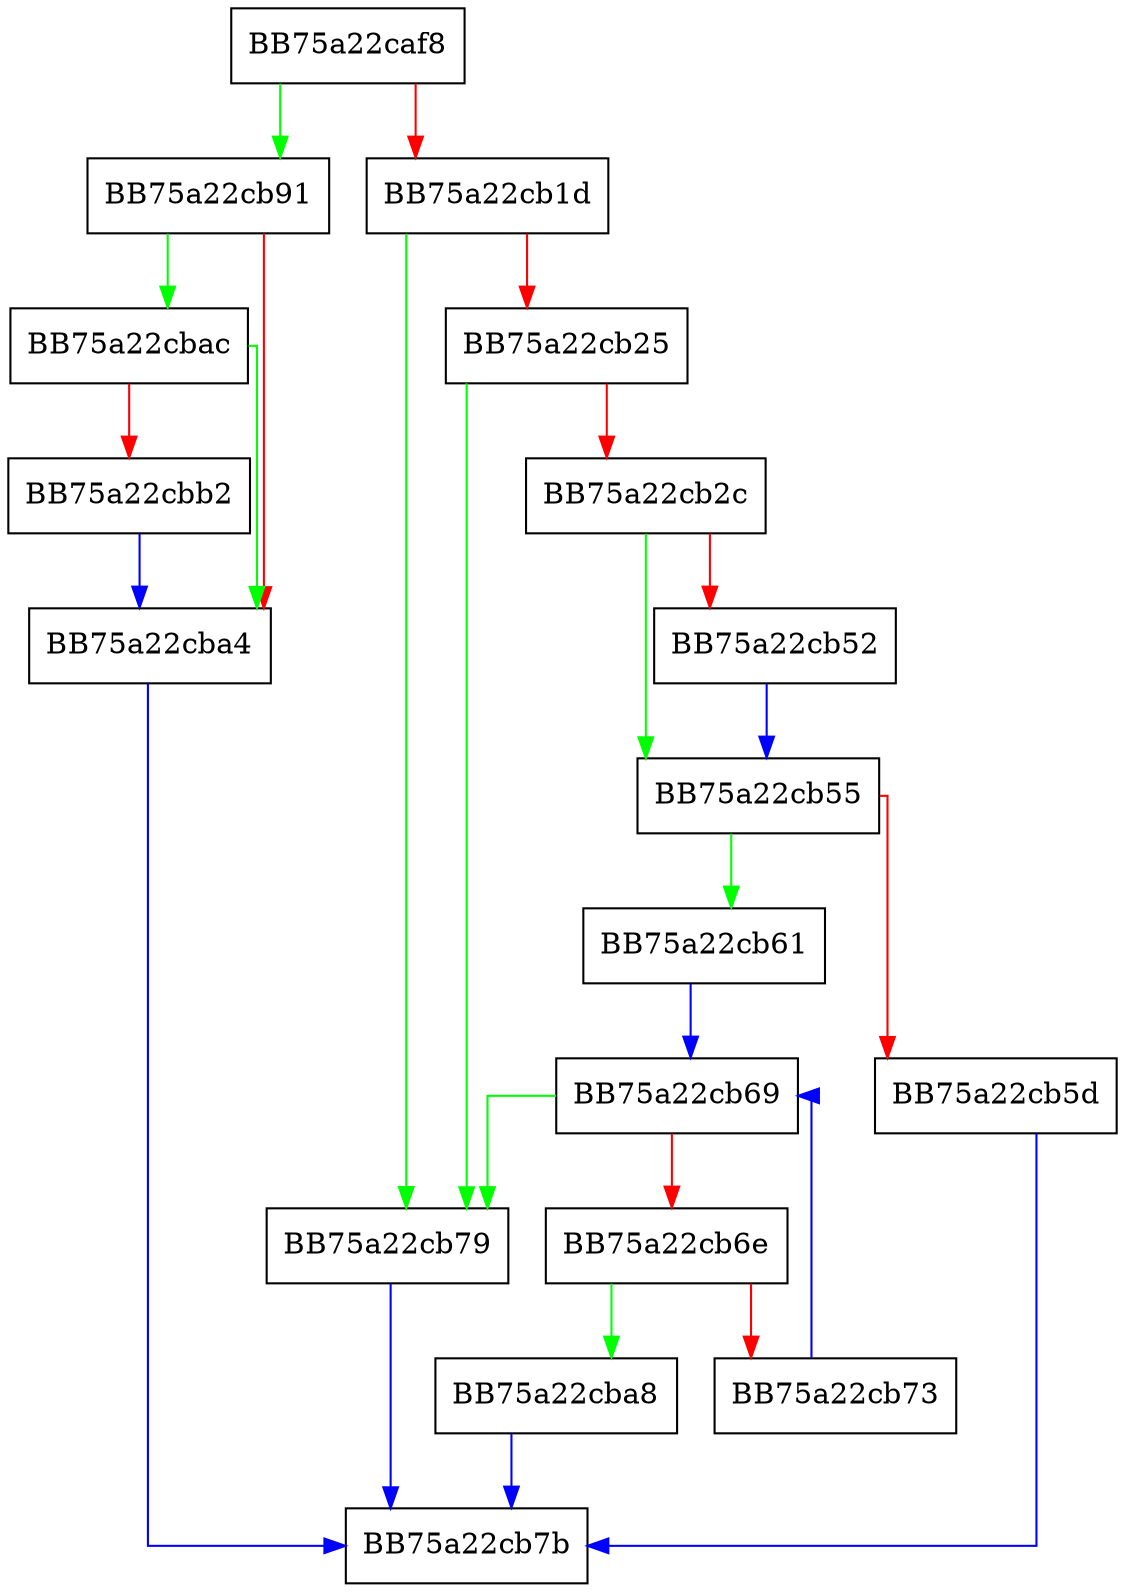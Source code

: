 digraph TestIsProcessExemptedByScenario {
  node [shape="box"];
  graph [splines=ortho];
  BB75a22caf8 -> BB75a22cb91 [color="green"];
  BB75a22caf8 -> BB75a22cb1d [color="red"];
  BB75a22cb1d -> BB75a22cb79 [color="green"];
  BB75a22cb1d -> BB75a22cb25 [color="red"];
  BB75a22cb25 -> BB75a22cb79 [color="green"];
  BB75a22cb25 -> BB75a22cb2c [color="red"];
  BB75a22cb2c -> BB75a22cb55 [color="green"];
  BB75a22cb2c -> BB75a22cb52 [color="red"];
  BB75a22cb52 -> BB75a22cb55 [color="blue"];
  BB75a22cb55 -> BB75a22cb61 [color="green"];
  BB75a22cb55 -> BB75a22cb5d [color="red"];
  BB75a22cb5d -> BB75a22cb7b [color="blue"];
  BB75a22cb61 -> BB75a22cb69 [color="blue"];
  BB75a22cb69 -> BB75a22cb79 [color="green"];
  BB75a22cb69 -> BB75a22cb6e [color="red"];
  BB75a22cb6e -> BB75a22cba8 [color="green"];
  BB75a22cb6e -> BB75a22cb73 [color="red"];
  BB75a22cb73 -> BB75a22cb69 [color="blue"];
  BB75a22cb79 -> BB75a22cb7b [color="blue"];
  BB75a22cb91 -> BB75a22cbac [color="green"];
  BB75a22cb91 -> BB75a22cba4 [color="red"];
  BB75a22cba4 -> BB75a22cb7b [color="blue"];
  BB75a22cba8 -> BB75a22cb7b [color="blue"];
  BB75a22cbac -> BB75a22cba4 [color="green"];
  BB75a22cbac -> BB75a22cbb2 [color="red"];
  BB75a22cbb2 -> BB75a22cba4 [color="blue"];
}
